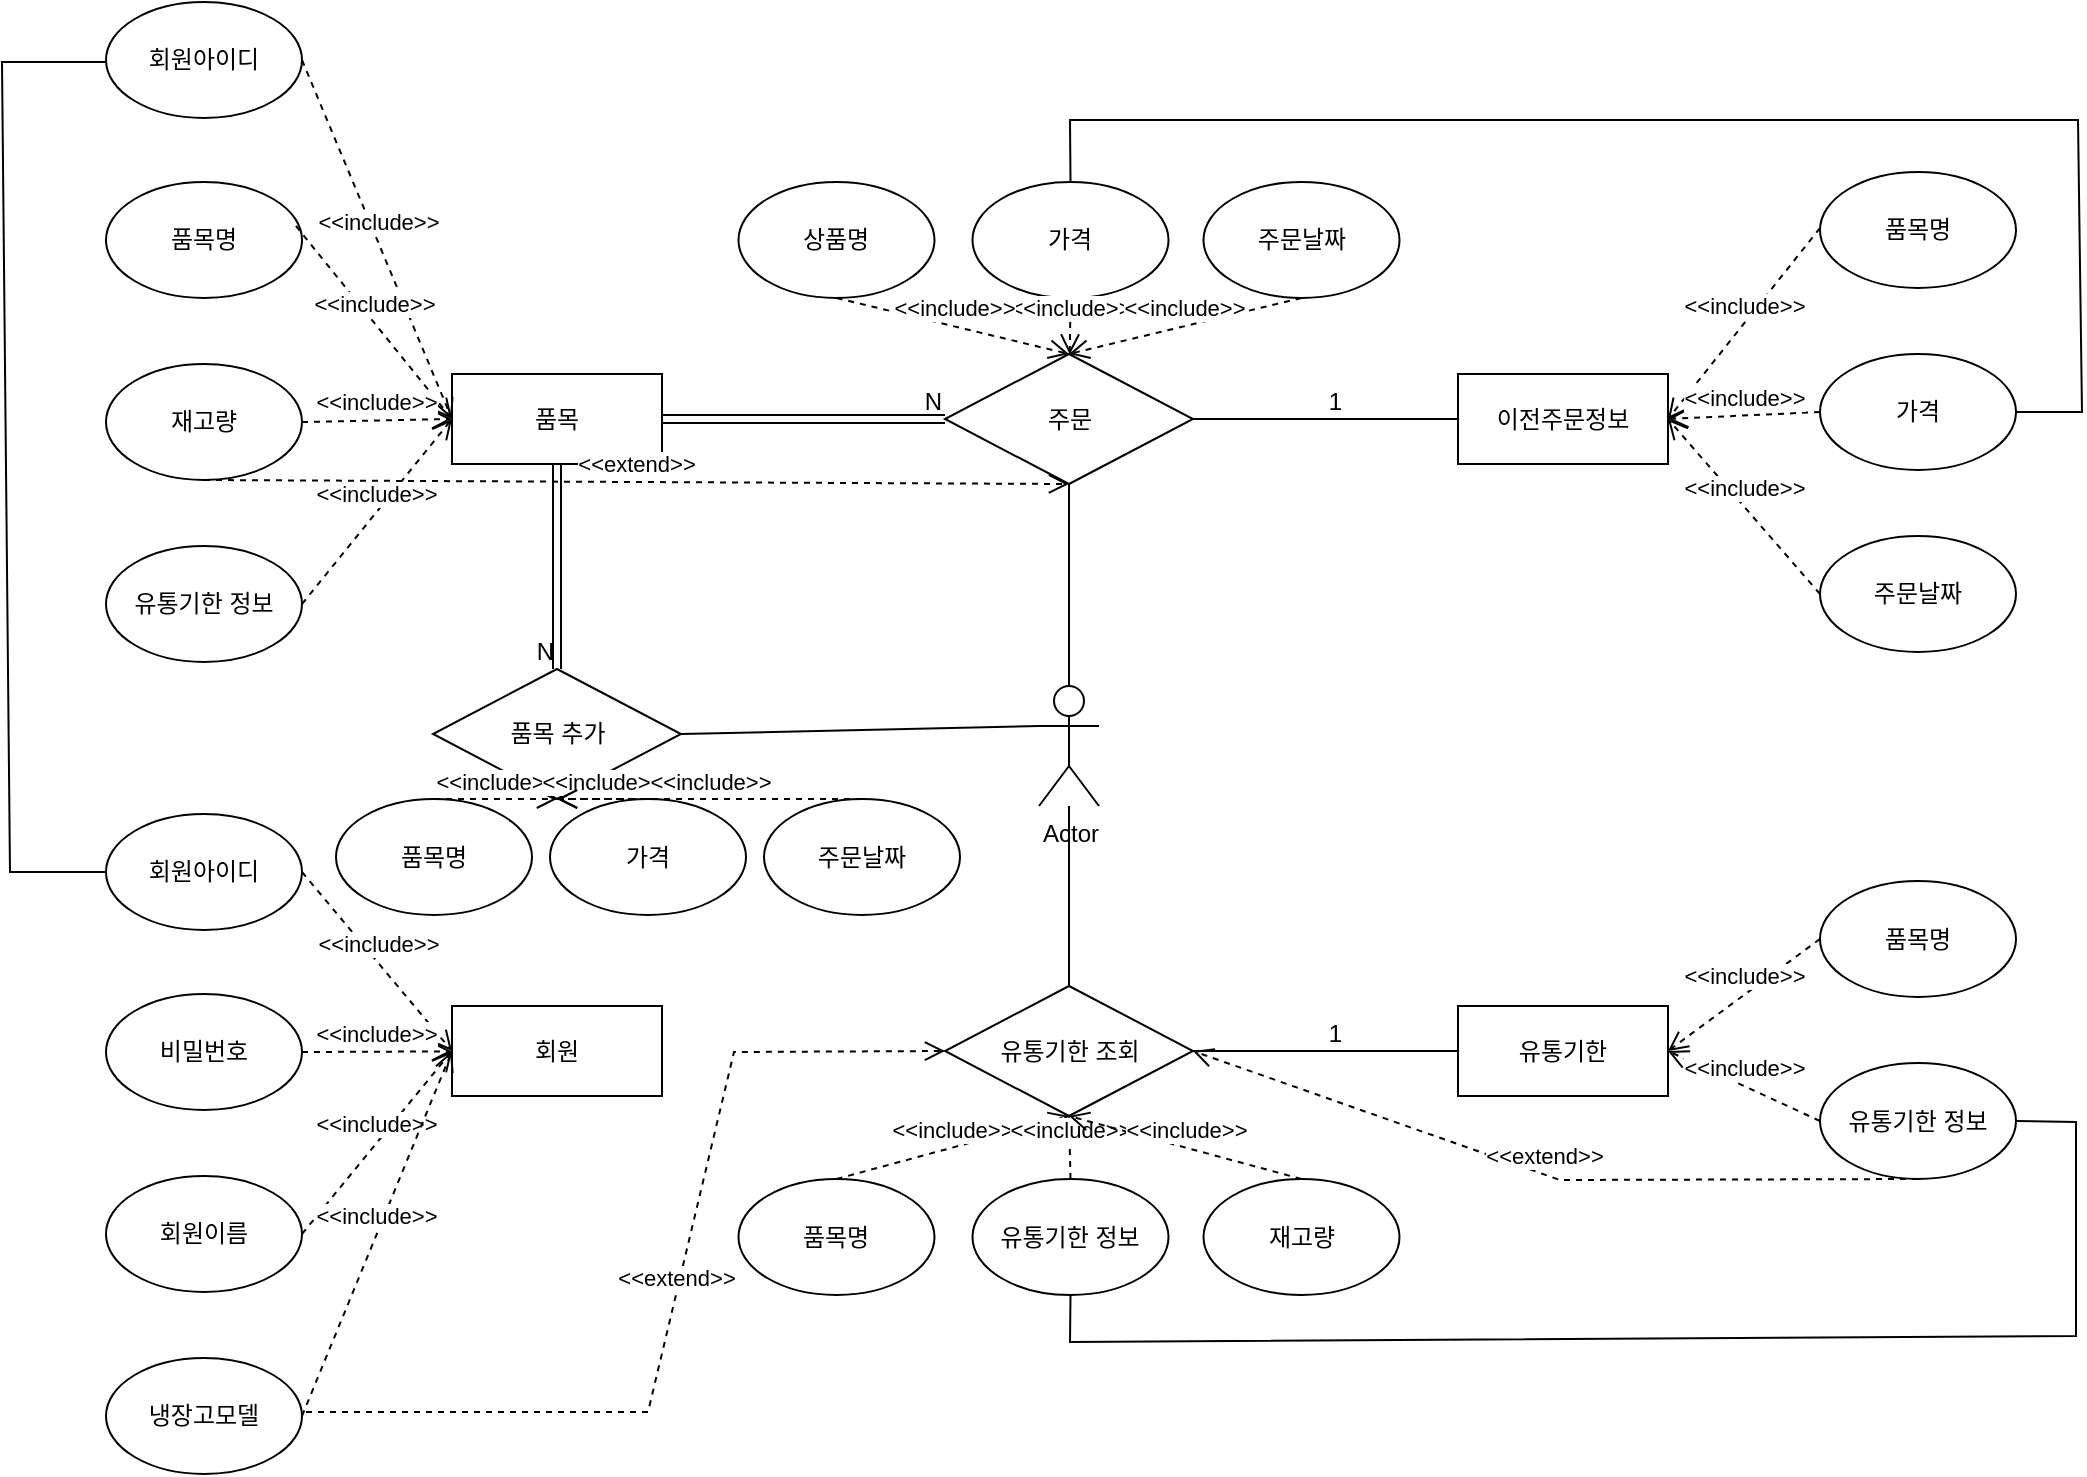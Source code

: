 <mxfile version="24.1.0" type="device">
  <diagram name="페이지-1" id="leAITxueJEmx5FDmGfvy">
    <mxGraphModel dx="2769" dy="878" grid="0" gridSize="10" guides="1" tooltips="1" connect="1" arrows="1" fold="1" page="0" pageScale="1" pageWidth="827" pageHeight="1169" math="0" shadow="0">
      <root>
        <mxCell id="0" />
        <mxCell id="1" parent="0" />
        <mxCell id="mjYtHAVKHYV-V9NppbTY-1" value="Actor" style="shape=umlActor;verticalLabelPosition=bottom;verticalAlign=top;html=1;outlineConnect=0;" vertex="1" parent="1">
          <mxGeometry x="114.5" y="718" width="30" height="60" as="geometry" />
        </mxCell>
        <mxCell id="mjYtHAVKHYV-V9NppbTY-13" value="품목" style="rounded=0;whiteSpace=wrap;html=1;" vertex="1" parent="1">
          <mxGeometry x="-179" y="562" width="105" height="45" as="geometry" />
        </mxCell>
        <mxCell id="mjYtHAVKHYV-V9NppbTY-14" value="유통기한" style="rounded=0;whiteSpace=wrap;html=1;" vertex="1" parent="1">
          <mxGeometry x="324" y="878" width="105" height="45" as="geometry" />
        </mxCell>
        <mxCell id="mjYtHAVKHYV-V9NppbTY-15" value="회원" style="rounded=0;whiteSpace=wrap;html=1;" vertex="1" parent="1">
          <mxGeometry x="-179" y="878" width="105" height="45" as="geometry" />
        </mxCell>
        <mxCell id="mjYtHAVKHYV-V9NppbTY-16" value="이전주문정보" style="rounded=0;whiteSpace=wrap;html=1;" vertex="1" parent="1">
          <mxGeometry x="324" y="562" width="105" height="45" as="geometry" />
        </mxCell>
        <mxCell id="mjYtHAVKHYV-V9NppbTY-17" value="회원아이디" style="ellipse;whiteSpace=wrap;html=1;" vertex="1" parent="1">
          <mxGeometry x="-352" y="376" width="98" height="58" as="geometry" />
        </mxCell>
        <mxCell id="mjYtHAVKHYV-V9NppbTY-18" value="품목명" style="ellipse;whiteSpace=wrap;html=1;" vertex="1" parent="1">
          <mxGeometry x="-352" y="466" width="98" height="58" as="geometry" />
        </mxCell>
        <mxCell id="mjYtHAVKHYV-V9NppbTY-19" value="재고량" style="ellipse;whiteSpace=wrap;html=1;" vertex="1" parent="1">
          <mxGeometry x="-352" y="557" width="98" height="58" as="geometry" />
        </mxCell>
        <mxCell id="mjYtHAVKHYV-V9NppbTY-20" value="유통기한 정보" style="ellipse;whiteSpace=wrap;html=1;" vertex="1" parent="1">
          <mxGeometry x="-352" y="648" width="98" height="58" as="geometry" />
        </mxCell>
        <mxCell id="mjYtHAVKHYV-V9NppbTY-21" value="품목명" style="ellipse;whiteSpace=wrap;html=1;" vertex="1" parent="1">
          <mxGeometry x="505" y="815.5" width="98" height="58" as="geometry" />
        </mxCell>
        <mxCell id="mjYtHAVKHYV-V9NppbTY-22" value="유통기한 정보" style="ellipse;whiteSpace=wrap;html=1;" vertex="1" parent="1">
          <mxGeometry x="505" y="906.5" width="98" height="58" as="geometry" />
        </mxCell>
        <mxCell id="mjYtHAVKHYV-V9NppbTY-25" value="회원아이디" style="ellipse;whiteSpace=wrap;html=1;" vertex="1" parent="1">
          <mxGeometry x="-352" y="782" width="98" height="58" as="geometry" />
        </mxCell>
        <mxCell id="mjYtHAVKHYV-V9NppbTY-26" value="비밀번호" style="ellipse;whiteSpace=wrap;html=1;" vertex="1" parent="1">
          <mxGeometry x="-352" y="872" width="98" height="58" as="geometry" />
        </mxCell>
        <mxCell id="mjYtHAVKHYV-V9NppbTY-27" value="회원이름" style="ellipse;whiteSpace=wrap;html=1;" vertex="1" parent="1">
          <mxGeometry x="-352" y="963" width="98" height="58" as="geometry" />
        </mxCell>
        <mxCell id="mjYtHAVKHYV-V9NppbTY-28" value="냉장고모델" style="ellipse;whiteSpace=wrap;html=1;" vertex="1" parent="1">
          <mxGeometry x="-352" y="1054" width="98" height="58" as="geometry" />
        </mxCell>
        <mxCell id="mjYtHAVKHYV-V9NppbTY-29" value="가격" style="ellipse;whiteSpace=wrap;html=1;" vertex="1" parent="1">
          <mxGeometry x="505" y="552" width="98" height="58" as="geometry" />
        </mxCell>
        <mxCell id="mjYtHAVKHYV-V9NppbTY-30" value="주문날짜" style="ellipse;whiteSpace=wrap;html=1;" vertex="1" parent="1">
          <mxGeometry x="505" y="643" width="98" height="58" as="geometry" />
        </mxCell>
        <mxCell id="mjYtHAVKHYV-V9NppbTY-31" value="품목명" style="ellipse;whiteSpace=wrap;html=1;" vertex="1" parent="1">
          <mxGeometry x="505" y="461" width="98" height="58" as="geometry" />
        </mxCell>
        <mxCell id="mjYtHAVKHYV-V9NppbTY-56" value="주문" style="rhombus;whiteSpace=wrap;html=1;" vertex="1" parent="1">
          <mxGeometry x="67.5" y="552" width="124" height="65" as="geometry" />
        </mxCell>
        <mxCell id="mjYtHAVKHYV-V9NppbTY-57" value="유통기한 조회" style="rhombus;whiteSpace=wrap;html=1;" vertex="1" parent="1">
          <mxGeometry x="67.5" y="868" width="124" height="65" as="geometry" />
        </mxCell>
        <mxCell id="mjYtHAVKHYV-V9NppbTY-58" value="품목 추가" style="rhombus;whiteSpace=wrap;html=1;" vertex="1" parent="1">
          <mxGeometry x="-188.5" y="709.5" width="124" height="65" as="geometry" />
        </mxCell>
        <mxCell id="mjYtHAVKHYV-V9NppbTY-59" value="&amp;lt;&amp;lt;include&amp;gt;&amp;gt;" style="html=1;verticalAlign=bottom;endArrow=open;dashed=1;endSize=8;curved=0;rounded=0;entryX=0;entryY=0.5;entryDx=0;entryDy=0;exitX=1;exitY=0.5;exitDx=0;exitDy=0;" edge="1" parent="1" source="mjYtHAVKHYV-V9NppbTY-17" target="mjYtHAVKHYV-V9NppbTY-13">
          <mxGeometry relative="1" as="geometry">
            <mxPoint x="33" y="389" as="sourcePoint" />
            <mxPoint x="-47" y="389" as="targetPoint" />
          </mxGeometry>
        </mxCell>
        <mxCell id="mjYtHAVKHYV-V9NppbTY-60" value="&amp;lt;&amp;lt;include&amp;gt;&amp;gt;" style="html=1;verticalAlign=bottom;endArrow=open;dashed=1;endSize=8;curved=0;rounded=0;entryX=0;entryY=0.5;entryDx=0;entryDy=0;exitX=0.969;exitY=0.379;exitDx=0;exitDy=0;exitPerimeter=0;" edge="1" parent="1" source="mjYtHAVKHYV-V9NppbTY-18" target="mjYtHAVKHYV-V9NppbTY-13">
          <mxGeometry relative="1" as="geometry">
            <mxPoint x="-244" y="415" as="sourcePoint" />
            <mxPoint x="-169" y="595" as="targetPoint" />
          </mxGeometry>
        </mxCell>
        <mxCell id="mjYtHAVKHYV-V9NppbTY-61" value="&amp;lt;&amp;lt;include&amp;gt;&amp;gt;" style="html=1;verticalAlign=bottom;endArrow=open;dashed=1;endSize=8;curved=0;rounded=0;entryX=0;entryY=0.5;entryDx=0;entryDy=0;exitX=1;exitY=0.5;exitDx=0;exitDy=0;" edge="1" parent="1" source="mjYtHAVKHYV-V9NppbTY-19" target="mjYtHAVKHYV-V9NppbTY-13">
          <mxGeometry relative="1" as="geometry">
            <mxPoint x="-247" y="498" as="sourcePoint" />
            <mxPoint x="-169" y="595" as="targetPoint" />
          </mxGeometry>
        </mxCell>
        <mxCell id="mjYtHAVKHYV-V9NppbTY-62" value="&amp;lt;&amp;lt;include&amp;gt;&amp;gt;" style="html=1;verticalAlign=bottom;endArrow=open;dashed=1;endSize=8;curved=0;rounded=0;entryX=0;entryY=0.5;entryDx=0;entryDy=0;exitX=1;exitY=0.5;exitDx=0;exitDy=0;" edge="1" parent="1" source="mjYtHAVKHYV-V9NppbTY-20" target="mjYtHAVKHYV-V9NppbTY-13">
          <mxGeometry relative="1" as="geometry">
            <mxPoint x="-244" y="596" as="sourcePoint" />
            <mxPoint x="-169" y="595" as="targetPoint" />
          </mxGeometry>
        </mxCell>
        <mxCell id="mjYtHAVKHYV-V9NppbTY-63" value="&amp;lt;&amp;lt;include&amp;gt;&amp;gt;" style="html=1;verticalAlign=bottom;endArrow=open;dashed=1;endSize=8;curved=0;rounded=0;entryX=0;entryY=0.5;entryDx=0;entryDy=0;exitX=1;exitY=0.5;exitDx=0;exitDy=0;" edge="1" parent="1" source="mjYtHAVKHYV-V9NppbTY-25" target="mjYtHAVKHYV-V9NppbTY-15">
          <mxGeometry relative="1" as="geometry">
            <mxPoint x="-235" y="808" as="sourcePoint" />
            <mxPoint x="-160" y="716" as="targetPoint" />
          </mxGeometry>
        </mxCell>
        <mxCell id="mjYtHAVKHYV-V9NppbTY-64" value="&amp;lt;&amp;lt;include&amp;gt;&amp;gt;" style="html=1;verticalAlign=bottom;endArrow=open;dashed=1;endSize=8;curved=0;rounded=0;exitX=1;exitY=0.5;exitDx=0;exitDy=0;" edge="1" parent="1" source="mjYtHAVKHYV-V9NppbTY-26" target="mjYtHAVKHYV-V9NppbTY-15">
          <mxGeometry relative="1" as="geometry">
            <mxPoint x="-244" y="821" as="sourcePoint" />
            <mxPoint x="-181" y="901" as="targetPoint" />
          </mxGeometry>
        </mxCell>
        <mxCell id="mjYtHAVKHYV-V9NppbTY-65" value="&amp;lt;&amp;lt;include&amp;gt;&amp;gt;" style="html=1;verticalAlign=bottom;endArrow=open;dashed=1;endSize=8;curved=0;rounded=0;exitX=1;exitY=0.5;exitDx=0;exitDy=0;entryX=0;entryY=0.5;entryDx=0;entryDy=0;" edge="1" parent="1" source="mjYtHAVKHYV-V9NppbTY-27" target="mjYtHAVKHYV-V9NppbTY-15">
          <mxGeometry relative="1" as="geometry">
            <mxPoint x="-244" y="911" as="sourcePoint" />
            <mxPoint x="-169" y="911" as="targetPoint" />
          </mxGeometry>
        </mxCell>
        <mxCell id="mjYtHAVKHYV-V9NppbTY-66" value="&amp;lt;&amp;lt;include&amp;gt;&amp;gt;" style="html=1;verticalAlign=bottom;endArrow=open;dashed=1;endSize=8;curved=0;rounded=0;exitX=1;exitY=0.5;exitDx=0;exitDy=0;entryX=0;entryY=0.5;entryDx=0;entryDy=0;" edge="1" parent="1" source="mjYtHAVKHYV-V9NppbTY-28" target="mjYtHAVKHYV-V9NppbTY-15">
          <mxGeometry relative="1" as="geometry">
            <mxPoint x="-244" y="1002" as="sourcePoint" />
            <mxPoint x="-169" y="911" as="targetPoint" />
          </mxGeometry>
        </mxCell>
        <mxCell id="mjYtHAVKHYV-V9NppbTY-67" value="&amp;lt;&amp;lt;include&amp;gt;&amp;gt;" style="html=1;verticalAlign=bottom;endArrow=open;dashed=1;endSize=8;curved=0;rounded=0;exitX=0;exitY=0.483;exitDx=0;exitDy=0;exitPerimeter=0;entryX=1;entryY=0.5;entryDx=0;entryDy=0;" edge="1" parent="1" source="mjYtHAVKHYV-V9NppbTY-31" target="mjYtHAVKHYV-V9NppbTY-16">
          <mxGeometry relative="1" as="geometry">
            <mxPoint x="351" y="455" as="sourcePoint" />
            <mxPoint x="336" y="371" as="targetPoint" />
          </mxGeometry>
        </mxCell>
        <mxCell id="mjYtHAVKHYV-V9NppbTY-68" value="&amp;lt;&amp;lt;include&amp;gt;&amp;gt;" style="html=1;verticalAlign=bottom;endArrow=open;dashed=1;endSize=8;curved=0;rounded=0;exitX=0;exitY=0.5;exitDx=0;exitDy=0;entryX=1;entryY=0.5;entryDx=0;entryDy=0;" edge="1" parent="1" source="mjYtHAVKHYV-V9NppbTY-29" target="mjYtHAVKHYV-V9NppbTY-16">
          <mxGeometry relative="1" as="geometry">
            <mxPoint x="694" y="613.5" as="sourcePoint" />
            <mxPoint x="770" y="610" as="targetPoint" />
          </mxGeometry>
        </mxCell>
        <mxCell id="mjYtHAVKHYV-V9NppbTY-69" value="&amp;lt;&amp;lt;include&amp;gt;&amp;gt;" style="html=1;verticalAlign=bottom;endArrow=open;dashed=1;endSize=8;curved=0;rounded=0;exitX=0;exitY=0.5;exitDx=0;exitDy=0;entryX=1;entryY=0.5;entryDx=0;entryDy=0;" edge="1" parent="1" source="mjYtHAVKHYV-V9NppbTY-30" target="mjYtHAVKHYV-V9NppbTY-16">
          <mxGeometry relative="1" as="geometry">
            <mxPoint x="361" y="661" as="sourcePoint" />
            <mxPoint x="437" y="748.5" as="targetPoint" />
          </mxGeometry>
        </mxCell>
        <mxCell id="mjYtHAVKHYV-V9NppbTY-70" value="&amp;lt;&amp;lt;include&amp;gt;&amp;gt;" style="html=1;verticalAlign=bottom;endArrow=open;dashed=1;endSize=8;curved=0;rounded=0;exitX=0;exitY=0.5;exitDx=0;exitDy=0;entryX=1;entryY=0.5;entryDx=0;entryDy=0;" edge="1" parent="1" source="mjYtHAVKHYV-V9NppbTY-21" target="mjYtHAVKHYV-V9NppbTY-14">
          <mxGeometry relative="1" as="geometry">
            <mxPoint x="372" y="761" as="sourcePoint" />
            <mxPoint x="448" y="712" as="targetPoint" />
          </mxGeometry>
        </mxCell>
        <mxCell id="mjYtHAVKHYV-V9NppbTY-71" value="&amp;lt;&amp;lt;include&amp;gt;&amp;gt;" style="html=1;verticalAlign=bottom;endArrow=open;dashed=1;endSize=8;curved=0;rounded=0;exitX=0;exitY=0.5;exitDx=0;exitDy=0;entryX=1;entryY=0.5;entryDx=0;entryDy=0;" edge="1" parent="1" source="mjYtHAVKHYV-V9NppbTY-22" target="mjYtHAVKHYV-V9NppbTY-14">
          <mxGeometry relative="1" as="geometry">
            <mxPoint x="434" y="969" as="sourcePoint" />
            <mxPoint x="488" y="896" as="targetPoint" />
          </mxGeometry>
        </mxCell>
        <mxCell id="mjYtHAVKHYV-V9NppbTY-72" value="&amp;lt;&amp;lt;extend&amp;gt;&amp;gt;" style="html=1;verticalAlign=bottom;endArrow=open;dashed=1;endSize=8;curved=0;rounded=0;entryX=0.5;entryY=1;entryDx=0;entryDy=0;exitX=0.5;exitY=1;exitDx=0;exitDy=0;" edge="1" parent="1" source="mjYtHAVKHYV-V9NppbTY-19" target="mjYtHAVKHYV-V9NppbTY-56">
          <mxGeometry relative="1" as="geometry">
            <mxPoint x="-244" y="596" as="sourcePoint" />
            <mxPoint x="-169" y="595" as="targetPoint" />
          </mxGeometry>
        </mxCell>
        <mxCell id="mjYtHAVKHYV-V9NppbTY-73" value="&amp;lt;&amp;lt;extend&amp;gt;&amp;gt;" style="html=1;verticalAlign=bottom;endArrow=open;dashed=1;endSize=8;curved=0;rounded=0;entryX=1;entryY=0.5;entryDx=0;entryDy=0;exitX=0.5;exitY=1;exitDx=0;exitDy=0;" edge="1" parent="1" source="mjYtHAVKHYV-V9NppbTY-22" target="mjYtHAVKHYV-V9NppbTY-57">
          <mxGeometry relative="1" as="geometry">
            <mxPoint x="244" y="1036" as="sourcePoint" />
            <mxPoint x="677" y="1038" as="targetPoint" />
            <Array as="points">
              <mxPoint x="375" y="965" />
            </Array>
          </mxGeometry>
        </mxCell>
        <mxCell id="mjYtHAVKHYV-V9NppbTY-74" value="가격" style="ellipse;whiteSpace=wrap;html=1;" vertex="1" parent="1">
          <mxGeometry x="81.25" y="466" width="98" height="58" as="geometry" />
        </mxCell>
        <mxCell id="mjYtHAVKHYV-V9NppbTY-75" value="주문날짜" style="ellipse;whiteSpace=wrap;html=1;" vertex="1" parent="1">
          <mxGeometry x="196.75" y="466" width="98" height="58" as="geometry" />
        </mxCell>
        <mxCell id="mjYtHAVKHYV-V9NppbTY-76" value="상품명" style="ellipse;whiteSpace=wrap;html=1;" vertex="1" parent="1">
          <mxGeometry x="-35.75" y="466" width="98" height="58" as="geometry" />
        </mxCell>
        <mxCell id="mjYtHAVKHYV-V9NppbTY-77" value="유통기한 정보" style="ellipse;whiteSpace=wrap;html=1;" vertex="1" parent="1">
          <mxGeometry x="81.25" y="964.5" width="98" height="58" as="geometry" />
        </mxCell>
        <mxCell id="mjYtHAVKHYV-V9NppbTY-78" value="재고량" style="ellipse;whiteSpace=wrap;html=1;" vertex="1" parent="1">
          <mxGeometry x="196.75" y="964.5" width="98" height="58" as="geometry" />
        </mxCell>
        <mxCell id="mjYtHAVKHYV-V9NppbTY-79" value="품목명" style="ellipse;whiteSpace=wrap;html=1;" vertex="1" parent="1">
          <mxGeometry x="-35.75" y="964.5" width="98" height="58" as="geometry" />
        </mxCell>
        <mxCell id="mjYtHAVKHYV-V9NppbTY-80" value="" style="shape=link;html=1;rounded=0;exitX=1;exitY=0.5;exitDx=0;exitDy=0;entryX=0;entryY=0.5;entryDx=0;entryDy=0;" edge="1" parent="1" source="mjYtHAVKHYV-V9NppbTY-13" target="mjYtHAVKHYV-V9NppbTY-56">
          <mxGeometry relative="1" as="geometry">
            <mxPoint x="-56" y="584" as="sourcePoint" />
            <mxPoint x="21" y="582" as="targetPoint" />
          </mxGeometry>
        </mxCell>
        <mxCell id="mjYtHAVKHYV-V9NppbTY-81" value="N" style="resizable=0;html=1;whiteSpace=wrap;align=right;verticalAlign=bottom;" connectable="0" vertex="1" parent="mjYtHAVKHYV-V9NppbTY-80">
          <mxGeometry x="1" relative="1" as="geometry" />
        </mxCell>
        <mxCell id="mjYtHAVKHYV-V9NppbTY-86" value="" style="endArrow=none;html=1;rounded=0;entryX=0;entryY=0.5;entryDx=0;entryDy=0;exitX=1;exitY=0.5;exitDx=0;exitDy=0;" edge="1" parent="1" source="mjYtHAVKHYV-V9NppbTY-57" target="mjYtHAVKHYV-V9NppbTY-14">
          <mxGeometry relative="1" as="geometry">
            <mxPoint x="134.75" y="840" as="sourcePoint" />
            <mxPoint x="287" y="806" as="targetPoint" />
          </mxGeometry>
        </mxCell>
        <mxCell id="mjYtHAVKHYV-V9NppbTY-87" value="1" style="resizable=0;html=1;whiteSpace=wrap;align=right;verticalAlign=bottom;" connectable="0" vertex="1" parent="mjYtHAVKHYV-V9NppbTY-86">
          <mxGeometry x="1" relative="1" as="geometry">
            <mxPoint x="-57" as="offset" />
          </mxGeometry>
        </mxCell>
        <mxCell id="mjYtHAVKHYV-V9NppbTY-88" value="" style="endArrow=none;html=1;rounded=0;entryX=0;entryY=0.5;entryDx=0;entryDy=0;exitX=1;exitY=0.5;exitDx=0;exitDy=0;" edge="1" parent="1" source="mjYtHAVKHYV-V9NppbTY-56" target="mjYtHAVKHYV-V9NppbTY-16">
          <mxGeometry relative="1" as="geometry">
            <mxPoint x="213" y="648" as="sourcePoint" />
            <mxPoint x="345" y="648" as="targetPoint" />
          </mxGeometry>
        </mxCell>
        <mxCell id="mjYtHAVKHYV-V9NppbTY-89" value="1" style="resizable=0;html=1;whiteSpace=wrap;align=right;verticalAlign=bottom;" connectable="0" vertex="1" parent="mjYtHAVKHYV-V9NppbTY-88">
          <mxGeometry x="1" relative="1" as="geometry">
            <mxPoint x="-57" as="offset" />
          </mxGeometry>
        </mxCell>
        <mxCell id="mjYtHAVKHYV-V9NppbTY-90" value="" style="shape=link;html=1;rounded=0;exitX=0.5;exitY=1;exitDx=0;exitDy=0;entryX=0.5;entryY=0;entryDx=0;entryDy=0;" edge="1" parent="1" source="mjYtHAVKHYV-V9NppbTY-13" target="mjYtHAVKHYV-V9NppbTY-58">
          <mxGeometry relative="1" as="geometry">
            <mxPoint x="-64" y="595" as="sourcePoint" />
            <mxPoint x="78" y="595" as="targetPoint" />
          </mxGeometry>
        </mxCell>
        <mxCell id="mjYtHAVKHYV-V9NppbTY-91" value="N" style="resizable=0;html=1;whiteSpace=wrap;align=right;verticalAlign=bottom;" connectable="0" vertex="1" parent="mjYtHAVKHYV-V9NppbTY-90">
          <mxGeometry x="1" relative="1" as="geometry" />
        </mxCell>
        <mxCell id="mjYtHAVKHYV-V9NppbTY-94" value="" style="endArrow=none;html=1;rounded=0;entryX=0;entryY=0.517;entryDx=0;entryDy=0;entryPerimeter=0;exitX=0;exitY=0.5;exitDx=0;exitDy=0;" edge="1" parent="1" source="mjYtHAVKHYV-V9NppbTY-25" target="mjYtHAVKHYV-V9NppbTY-17">
          <mxGeometry width="50" height="50" relative="1" as="geometry">
            <mxPoint x="-459" y="466" as="sourcePoint" />
            <mxPoint x="-409" y="416" as="targetPoint" />
            <Array as="points">
              <mxPoint x="-400" y="811" />
              <mxPoint x="-404" y="406" />
            </Array>
          </mxGeometry>
        </mxCell>
        <mxCell id="mjYtHAVKHYV-V9NppbTY-95" value="&amp;lt;&amp;lt;include&amp;gt;&amp;gt;" style="html=1;verticalAlign=bottom;endArrow=open;dashed=1;endSize=8;curved=0;rounded=0;entryX=0.5;entryY=1;entryDx=0;entryDy=0;exitX=0.5;exitY=0;exitDx=0;exitDy=0;" edge="1" parent="1" source="mjYtHAVKHYV-V9NppbTY-79" target="mjYtHAVKHYV-V9NppbTY-57">
          <mxGeometry relative="1" as="geometry">
            <mxPoint x="-85" y="821" as="sourcePoint" />
            <mxPoint x="-10" y="911" as="targetPoint" />
          </mxGeometry>
        </mxCell>
        <mxCell id="mjYtHAVKHYV-V9NppbTY-96" value="&amp;lt;&amp;lt;include&amp;gt;&amp;gt;" style="html=1;verticalAlign=bottom;endArrow=open;dashed=1;endSize=8;curved=0;rounded=0;exitX=0.5;exitY=0;exitDx=0;exitDy=0;entryX=0.5;entryY=1;entryDx=0;entryDy=0;" edge="1" parent="1" source="mjYtHAVKHYV-V9NppbTY-77" target="mjYtHAVKHYV-V9NppbTY-57">
          <mxGeometry relative="1" as="geometry">
            <mxPoint x="23" y="975" as="sourcePoint" />
            <mxPoint x="140" y="943" as="targetPoint" />
          </mxGeometry>
        </mxCell>
        <mxCell id="mjYtHAVKHYV-V9NppbTY-97" value="&amp;lt;&amp;lt;include&amp;gt;&amp;gt;" style="html=1;verticalAlign=bottom;endArrow=open;dashed=1;endSize=8;curved=0;rounded=0;exitX=0.5;exitY=0;exitDx=0;exitDy=0;entryX=0.5;entryY=1;entryDx=0;entryDy=0;" edge="1" parent="1" source="mjYtHAVKHYV-V9NppbTY-78" target="mjYtHAVKHYV-V9NppbTY-57">
          <mxGeometry relative="1" as="geometry">
            <mxPoint x="190" y="975" as="sourcePoint" />
            <mxPoint x="190" y="943" as="targetPoint" />
          </mxGeometry>
        </mxCell>
        <mxCell id="mjYtHAVKHYV-V9NppbTY-98" value="&amp;lt;&amp;lt;include&amp;gt;&amp;gt;" style="html=1;verticalAlign=bottom;endArrow=open;dashed=1;endSize=8;curved=0;rounded=0;exitX=0.5;exitY=1;exitDx=0;exitDy=0;" edge="1" parent="1" source="mjYtHAVKHYV-V9NppbTY-74" target="mjYtHAVKHYV-V9NppbTY-56">
          <mxGeometry relative="1" as="geometry">
            <mxPoint x="111" y="673" as="sourcePoint" />
            <mxPoint x="-5" y="641" as="targetPoint" />
          </mxGeometry>
        </mxCell>
        <mxCell id="mjYtHAVKHYV-V9NppbTY-99" value="&amp;lt;&amp;lt;include&amp;gt;&amp;gt;" style="html=1;verticalAlign=bottom;endArrow=open;dashed=1;endSize=8;curved=0;rounded=0;exitX=0.5;exitY=1;exitDx=0;exitDy=0;entryX=0.5;entryY=0;entryDx=0;entryDy=0;" edge="1" parent="1" source="mjYtHAVKHYV-V9NppbTY-75" target="mjYtHAVKHYV-V9NppbTY-56">
          <mxGeometry relative="1" as="geometry">
            <mxPoint x="181" y="534" as="sourcePoint" />
            <mxPoint x="181" y="562" as="targetPoint" />
          </mxGeometry>
        </mxCell>
        <mxCell id="mjYtHAVKHYV-V9NppbTY-100" value="&amp;lt;&amp;lt;include&amp;gt;&amp;gt;" style="html=1;verticalAlign=bottom;endArrow=open;dashed=1;endSize=8;curved=0;rounded=0;exitX=0.5;exitY=1;exitDx=0;exitDy=0;entryX=0.5;entryY=0;entryDx=0;entryDy=0;" edge="1" parent="1" source="mjYtHAVKHYV-V9NppbTY-76" target="mjYtHAVKHYV-V9NppbTY-56">
          <mxGeometry relative="1" as="geometry">
            <mxPoint x="256" y="534" as="sourcePoint" />
            <mxPoint x="140" y="562" as="targetPoint" />
          </mxGeometry>
        </mxCell>
        <mxCell id="mjYtHAVKHYV-V9NppbTY-101" value="&amp;lt;&amp;lt;extend&amp;gt;&amp;gt;" style="html=1;verticalAlign=bottom;endArrow=open;dashed=1;endSize=8;curved=0;rounded=0;entryX=0;entryY=0.5;entryDx=0;entryDy=0;" edge="1" parent="1" target="mjYtHAVKHYV-V9NppbTY-57">
          <mxGeometry relative="1" as="geometry">
            <mxPoint x="-252" y="1081" as="sourcePoint" />
            <mxPoint x="-169" y="911" as="targetPoint" />
            <Array as="points">
              <mxPoint x="-81" y="1081" />
              <mxPoint x="-38" y="901" />
            </Array>
          </mxGeometry>
        </mxCell>
        <mxCell id="mjYtHAVKHYV-V9NppbTY-103" value="" style="endArrow=none;html=1;rounded=0;exitX=0.5;exitY=0;exitDx=0;exitDy=0;entryX=1;entryY=0.5;entryDx=0;entryDy=0;" edge="1" parent="1" source="mjYtHAVKHYV-V9NppbTY-74" target="mjYtHAVKHYV-V9NppbTY-29">
          <mxGeometry width="50" height="50" relative="1" as="geometry">
            <mxPoint x="55.996" y="403" as="sourcePoint" />
            <mxPoint x="130" y="305" as="targetPoint" />
            <Array as="points">
              <mxPoint x="130" y="435" />
              <mxPoint x="399" y="435" />
              <mxPoint x="634" y="435" />
              <mxPoint x="636" y="581" />
            </Array>
          </mxGeometry>
        </mxCell>
        <mxCell id="mjYtHAVKHYV-V9NppbTY-105" value="" style="endArrow=none;html=1;rounded=0;exitX=0.5;exitY=1;exitDx=0;exitDy=0;entryX=1;entryY=0.5;entryDx=0;entryDy=0;" edge="1" parent="1" source="mjYtHAVKHYV-V9NppbTY-77" target="mjYtHAVKHYV-V9NppbTY-22">
          <mxGeometry width="50" height="50" relative="1" as="geometry">
            <mxPoint x="157" y="1104" as="sourcePoint" />
            <mxPoint x="207" y="1054" as="targetPoint" />
            <Array as="points">
              <mxPoint x="130" y="1046" />
              <mxPoint x="633" y="1043" />
              <mxPoint x="633" y="936" />
            </Array>
          </mxGeometry>
        </mxCell>
        <mxCell id="mjYtHAVKHYV-V9NppbTY-106" value="가격" style="ellipse;whiteSpace=wrap;html=1;" vertex="1" parent="1">
          <mxGeometry x="-130" y="774.5" width="98" height="58" as="geometry" />
        </mxCell>
        <mxCell id="mjYtHAVKHYV-V9NppbTY-107" value="주문날짜" style="ellipse;whiteSpace=wrap;html=1;" vertex="1" parent="1">
          <mxGeometry x="-23" y="774.5" width="98" height="58" as="geometry" />
        </mxCell>
        <mxCell id="mjYtHAVKHYV-V9NppbTY-108" value="품목명" style="ellipse;whiteSpace=wrap;html=1;" vertex="1" parent="1">
          <mxGeometry x="-237" y="774.5" width="98" height="58" as="geometry" />
        </mxCell>
        <mxCell id="mjYtHAVKHYV-V9NppbTY-109" value="&amp;lt;&amp;lt;include&amp;gt;&amp;gt;" style="html=1;verticalAlign=bottom;endArrow=open;dashed=1;endSize=8;curved=0;rounded=0;exitX=0.5;exitY=0;exitDx=0;exitDy=0;entryX=0.5;entryY=1;entryDx=0;entryDy=0;" edge="1" parent="1" source="mjYtHAVKHYV-V9NppbTY-108" target="mjYtHAVKHYV-V9NppbTY-58">
          <mxGeometry relative="1" as="geometry">
            <mxPoint x="-137.5" y="611" as="sourcePoint" />
            <mxPoint x="-76" y="682" as="targetPoint" />
          </mxGeometry>
        </mxCell>
        <mxCell id="mjYtHAVKHYV-V9NppbTY-110" value="&amp;lt;&amp;lt;include&amp;gt;&amp;gt;" style="html=1;verticalAlign=bottom;endArrow=open;dashed=1;endSize=8;curved=0;rounded=0;exitX=0.5;exitY=0;exitDx=0;exitDy=0;entryX=0.5;entryY=1;entryDx=0;entryDy=0;" edge="1" parent="1" source="mjYtHAVKHYV-V9NppbTY-106" target="mjYtHAVKHYV-V9NppbTY-58">
          <mxGeometry relative="1" as="geometry">
            <mxPoint x="205.5" y="769.5" as="sourcePoint" />
            <mxPoint x="-59.5" y="741" as="targetPoint" />
          </mxGeometry>
        </mxCell>
        <mxCell id="mjYtHAVKHYV-V9NppbTY-111" value="&amp;lt;&amp;lt;include&amp;gt;&amp;gt;" style="html=1;verticalAlign=bottom;endArrow=open;dashed=1;endSize=8;curved=0;rounded=0;exitX=0.5;exitY=0;exitDx=0;exitDy=0;entryX=0.5;entryY=1;entryDx=0;entryDy=0;" edge="1" parent="1" source="mjYtHAVKHYV-V9NppbTY-107" target="mjYtHAVKHYV-V9NppbTY-58">
          <mxGeometry relative="1" as="geometry">
            <mxPoint x="-127.5" y="817" as="sourcePoint" />
            <mxPoint x="-73" y="805" as="targetPoint" />
          </mxGeometry>
        </mxCell>
        <mxCell id="mjYtHAVKHYV-V9NppbTY-112" value="" style="endArrow=none;html=1;rounded=0;entryX=0;entryY=0.333;entryDx=0;entryDy=0;entryPerimeter=0;exitX=1;exitY=0.5;exitDx=0;exitDy=0;" edge="1" parent="1" source="mjYtHAVKHYV-V9NppbTY-58" target="mjYtHAVKHYV-V9NppbTY-1">
          <mxGeometry width="50" height="50" relative="1" as="geometry">
            <mxPoint x="-68" y="785" as="sourcePoint" />
            <mxPoint x="-18" y="735" as="targetPoint" />
          </mxGeometry>
        </mxCell>
        <mxCell id="mjYtHAVKHYV-V9NppbTY-113" value="" style="endArrow=none;html=1;rounded=0;entryX=0.5;entryY=1;entryDx=0;entryDy=0;exitX=0.5;exitY=0;exitDx=0;exitDy=0;exitPerimeter=0;" edge="1" parent="1" source="mjYtHAVKHYV-V9NppbTY-1" target="mjYtHAVKHYV-V9NppbTY-56">
          <mxGeometry width="50" height="50" relative="1" as="geometry">
            <mxPoint x="-54" y="752" as="sourcePoint" />
            <mxPoint x="131" y="748" as="targetPoint" />
          </mxGeometry>
        </mxCell>
        <mxCell id="mjYtHAVKHYV-V9NppbTY-114" value="" style="endArrow=none;html=1;rounded=0;exitX=0.5;exitY=0;exitDx=0;exitDy=0;" edge="1" parent="1" source="mjYtHAVKHYV-V9NppbTY-57" target="mjYtHAVKHYV-V9NppbTY-1">
          <mxGeometry width="50" height="50" relative="1" as="geometry">
            <mxPoint x="146" y="728" as="sourcePoint" />
            <mxPoint x="140" y="627" as="targetPoint" />
          </mxGeometry>
        </mxCell>
      </root>
    </mxGraphModel>
  </diagram>
</mxfile>
